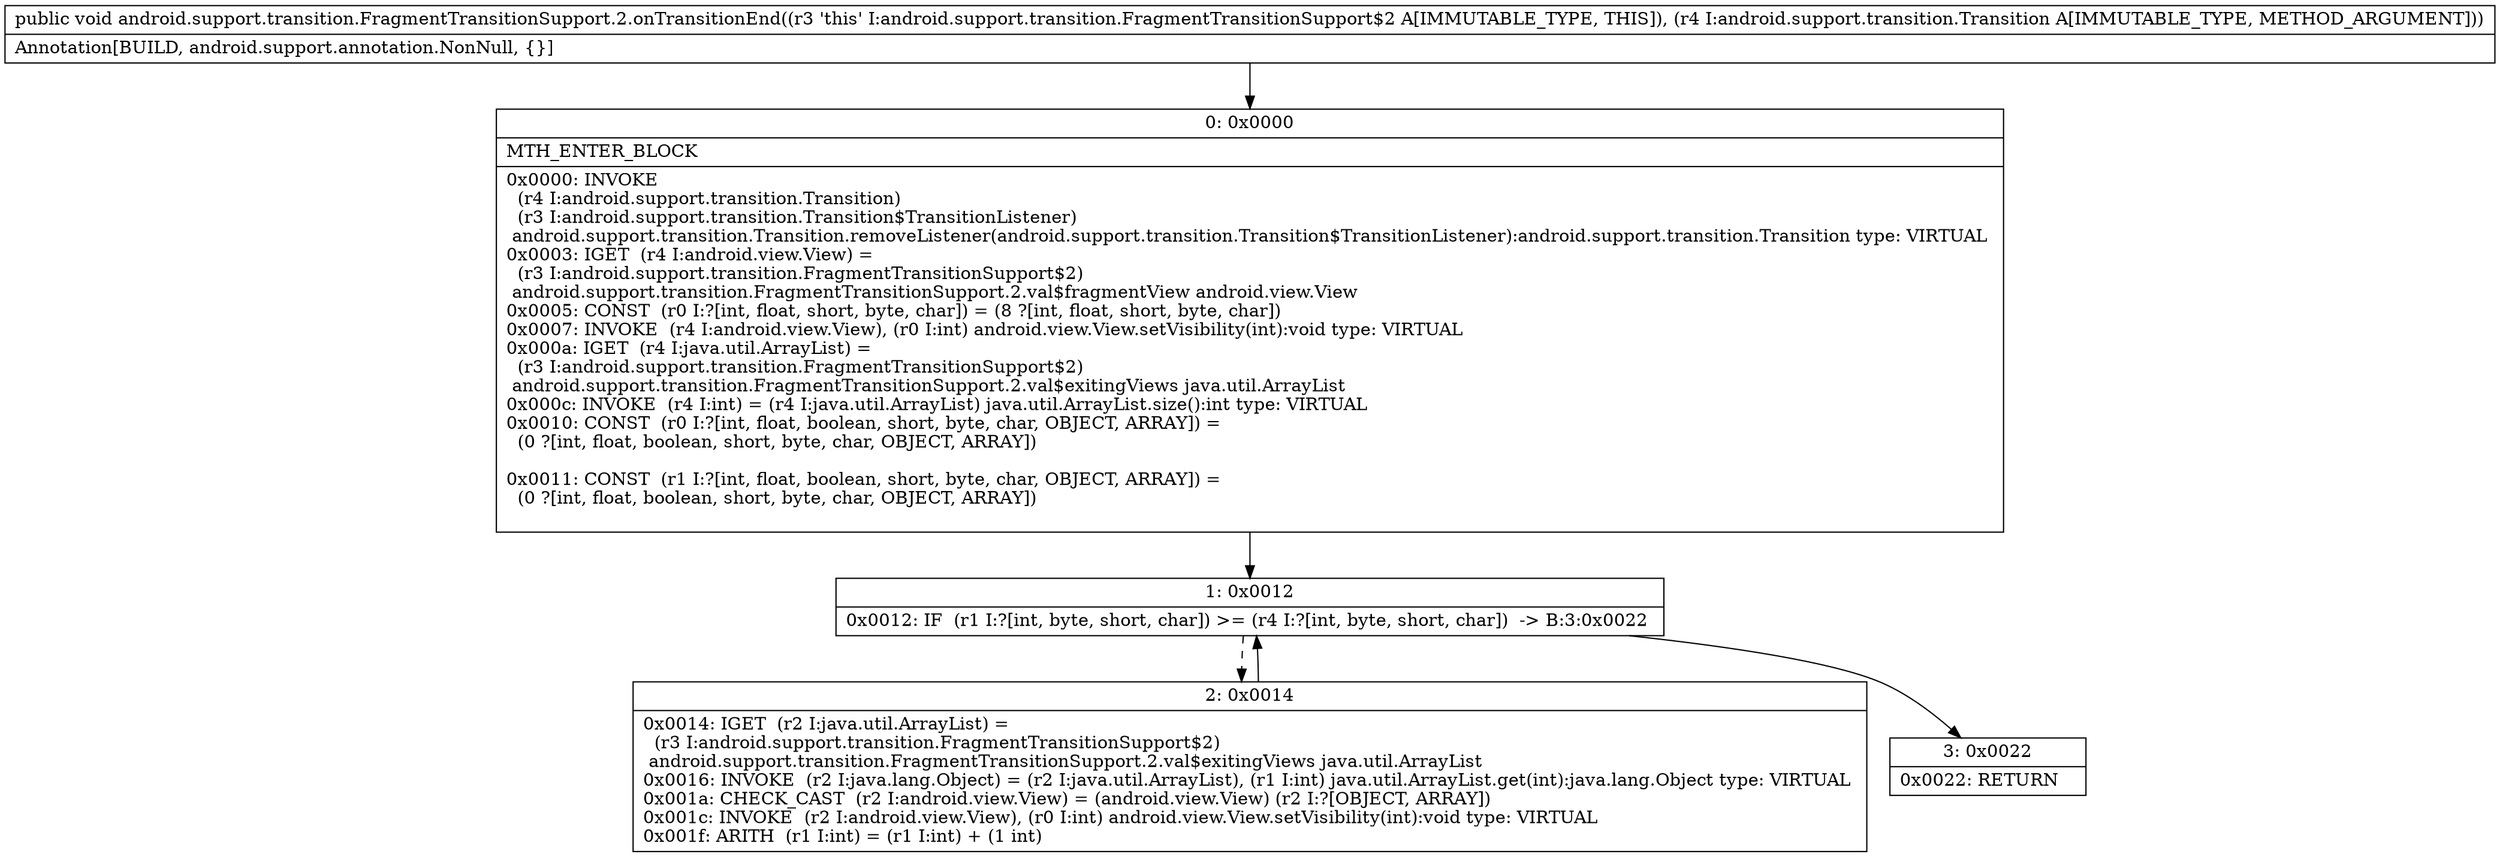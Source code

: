 digraph "CFG forandroid.support.transition.FragmentTransitionSupport.2.onTransitionEnd(Landroid\/support\/transition\/Transition;)V" {
Node_0 [shape=record,label="{0\:\ 0x0000|MTH_ENTER_BLOCK\l|0x0000: INVOKE  \l  (r4 I:android.support.transition.Transition)\l  (r3 I:android.support.transition.Transition$TransitionListener)\l android.support.transition.Transition.removeListener(android.support.transition.Transition$TransitionListener):android.support.transition.Transition type: VIRTUAL \l0x0003: IGET  (r4 I:android.view.View) = \l  (r3 I:android.support.transition.FragmentTransitionSupport$2)\l android.support.transition.FragmentTransitionSupport.2.val$fragmentView android.view.View \l0x0005: CONST  (r0 I:?[int, float, short, byte, char]) = (8 ?[int, float, short, byte, char]) \l0x0007: INVOKE  (r4 I:android.view.View), (r0 I:int) android.view.View.setVisibility(int):void type: VIRTUAL \l0x000a: IGET  (r4 I:java.util.ArrayList) = \l  (r3 I:android.support.transition.FragmentTransitionSupport$2)\l android.support.transition.FragmentTransitionSupport.2.val$exitingViews java.util.ArrayList \l0x000c: INVOKE  (r4 I:int) = (r4 I:java.util.ArrayList) java.util.ArrayList.size():int type: VIRTUAL \l0x0010: CONST  (r0 I:?[int, float, boolean, short, byte, char, OBJECT, ARRAY]) = \l  (0 ?[int, float, boolean, short, byte, char, OBJECT, ARRAY])\l \l0x0011: CONST  (r1 I:?[int, float, boolean, short, byte, char, OBJECT, ARRAY]) = \l  (0 ?[int, float, boolean, short, byte, char, OBJECT, ARRAY])\l \l}"];
Node_1 [shape=record,label="{1\:\ 0x0012|0x0012: IF  (r1 I:?[int, byte, short, char]) \>= (r4 I:?[int, byte, short, char])  \-\> B:3:0x0022 \l}"];
Node_2 [shape=record,label="{2\:\ 0x0014|0x0014: IGET  (r2 I:java.util.ArrayList) = \l  (r3 I:android.support.transition.FragmentTransitionSupport$2)\l android.support.transition.FragmentTransitionSupport.2.val$exitingViews java.util.ArrayList \l0x0016: INVOKE  (r2 I:java.lang.Object) = (r2 I:java.util.ArrayList), (r1 I:int) java.util.ArrayList.get(int):java.lang.Object type: VIRTUAL \l0x001a: CHECK_CAST  (r2 I:android.view.View) = (android.view.View) (r2 I:?[OBJECT, ARRAY]) \l0x001c: INVOKE  (r2 I:android.view.View), (r0 I:int) android.view.View.setVisibility(int):void type: VIRTUAL \l0x001f: ARITH  (r1 I:int) = (r1 I:int) + (1 int) \l}"];
Node_3 [shape=record,label="{3\:\ 0x0022|0x0022: RETURN   \l}"];
MethodNode[shape=record,label="{public void android.support.transition.FragmentTransitionSupport.2.onTransitionEnd((r3 'this' I:android.support.transition.FragmentTransitionSupport$2 A[IMMUTABLE_TYPE, THIS]), (r4 I:android.support.transition.Transition A[IMMUTABLE_TYPE, METHOD_ARGUMENT]))  | Annotation[BUILD, android.support.annotation.NonNull, \{\}]\l}"];
MethodNode -> Node_0;
Node_0 -> Node_1;
Node_1 -> Node_2[style=dashed];
Node_1 -> Node_3;
Node_2 -> Node_1;
}

